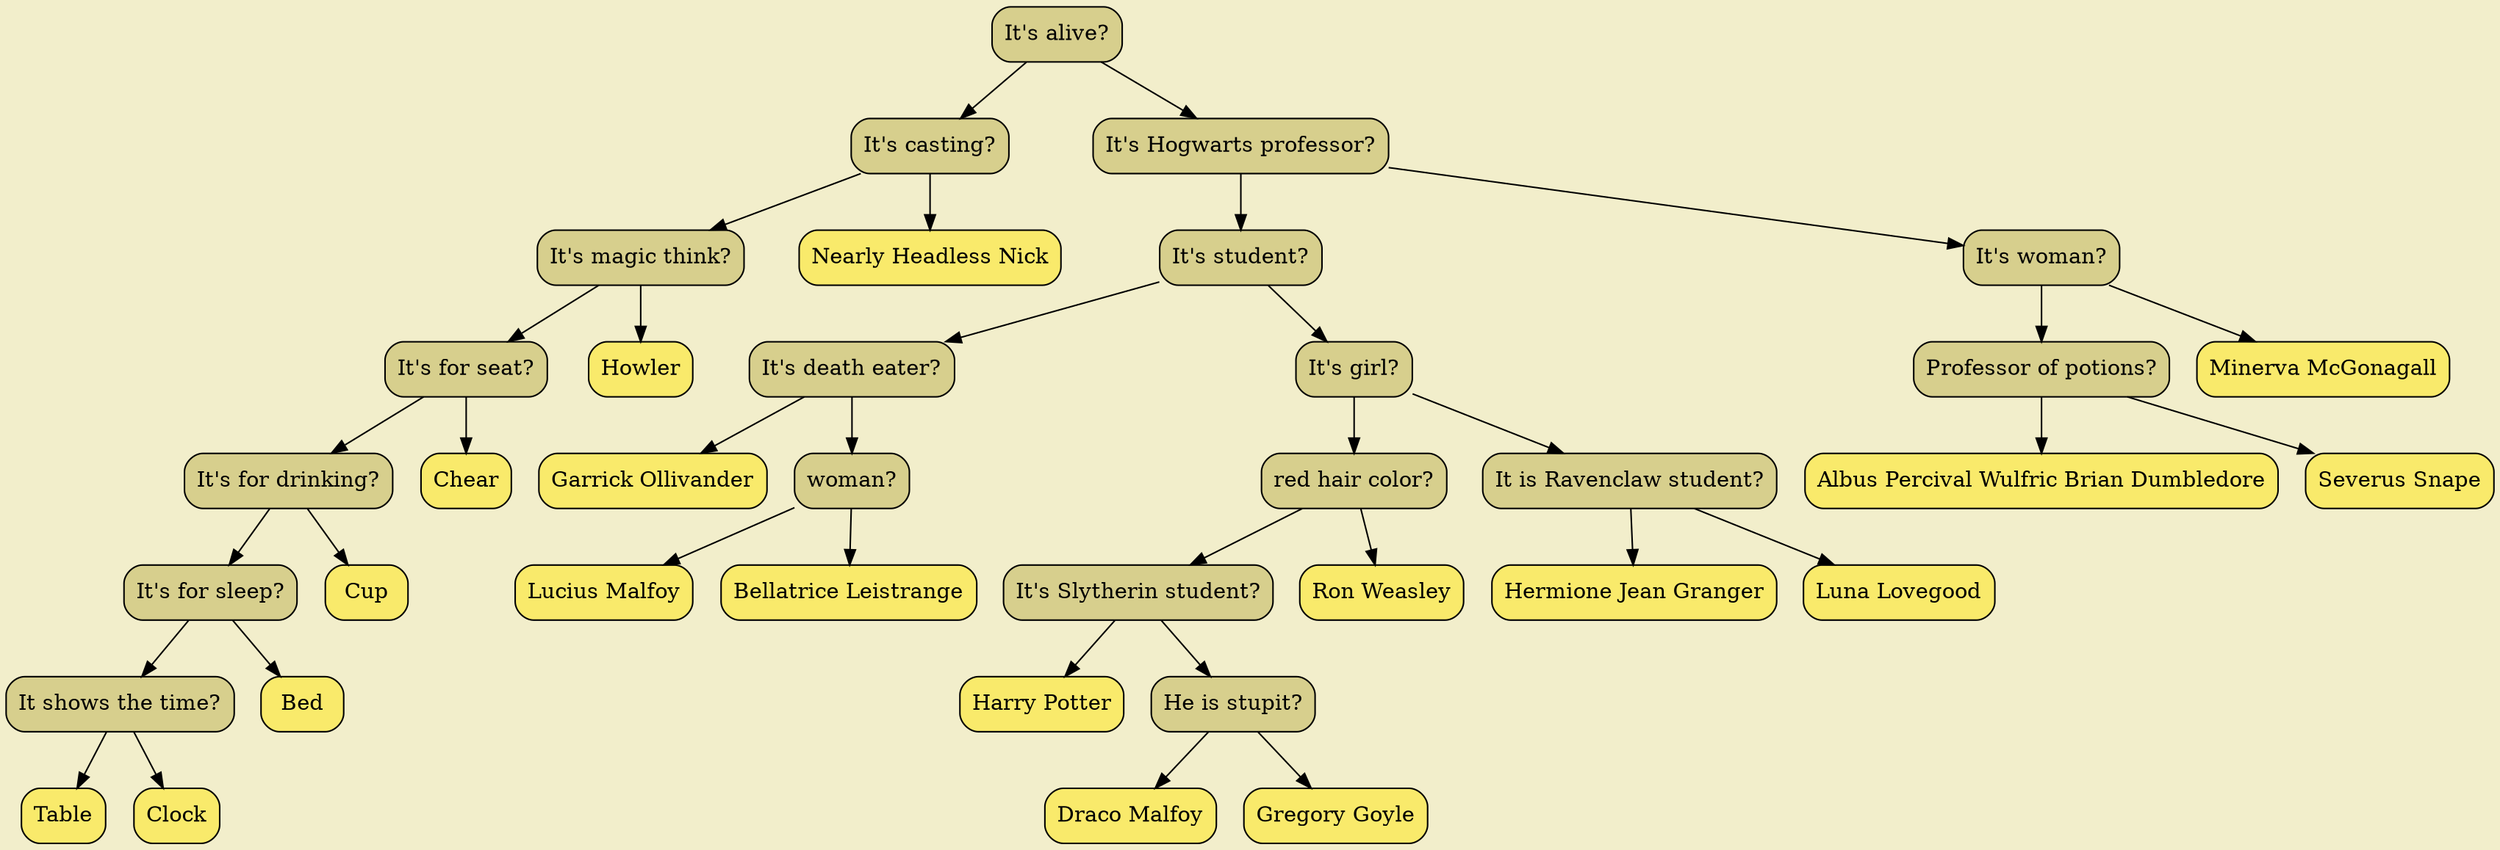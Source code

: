 digraph
{
bgcolor="#F2EECB";
rankdir = TB;
POINT_0x6048bbed38a0[shape=Mrecord, label = "It's alive?", style="filled",fillcolor="#D7CF8D"]
POINT_0x6048bbed3980[shape=Mrecord, label = "It's casting?", style="filled",fillcolor="#D7CF8D"]
POINT_0x6048bbed3a60[shape=Mrecord, label = "It's magic think?", style="filled",fillcolor="#D7CF8D"]
POINT_0x6048bbed3b40[shape=Mrecord, label = "It's for seat?", style="filled",fillcolor="#D7CF8D"]
POINT_0x6048bbed3c20[shape=Mrecord, label = "It's for drinking?", style="filled",fillcolor="#D7CF8D"]
POINT_0x6048bbed3d00[shape=Mrecord, label = "It's for sleep?", style="filled",fillcolor="#D7CF8D"]
POINT_0x6048bbed3de0[shape=Mrecord, label = "It shows the time?", style="filled",fillcolor="#D7CF8D"]
POINT_0x6048bbed3ec0[shape=Mrecord, label = "Table", style="filled",fillcolor="#F9EA6B"]
POINT_0x6048bbed3fa0[shape=Mrecord, label = "Clock", style="filled",fillcolor="#F9EA6B"]
POINT_0x6048bbed4080[shape=Mrecord, label = "Bed", style="filled",fillcolor="#F9EA6B"]
POINT_0x6048bbed4160[shape=Mrecord, label = "Cup", style="filled",fillcolor="#F9EA6B"]
POINT_0x6048bbed4240[shape=Mrecord, label = "Chear", style="filled",fillcolor="#F9EA6B"]
POINT_0x6048bbed4320[shape=Mrecord, label = "Howler", style="filled",fillcolor="#F9EA6B"]
POINT_0x6048bbed4400[shape=Mrecord, label = "Nearly Headless Nick", style="filled",fillcolor="#F9EA6B"]
POINT_0x6048bbed44e0[shape=Mrecord, label = "It's Hogwarts professor?", style="filled",fillcolor="#D7CF8D"]
POINT_0x6048bbed45c0[shape=Mrecord, label = "It's student?", style="filled",fillcolor="#D7CF8D"]
POINT_0x6048bbed46a0[shape=Mrecord, label = "It's death eater?", style="filled",fillcolor="#D7CF8D"]
POINT_0x6048bbed4780[shape=Mrecord, label = "Garrick Ollivander", style="filled",fillcolor="#F9EA6B"]
POINT_0x6048bbed4860[shape=Mrecord, label = "woman?", style="filled",fillcolor="#D7CF8D"]
POINT_0x6048bbed4940[shape=Mrecord, label = "Lucius Malfoy", style="filled",fillcolor="#F9EA6B"]
POINT_0x6048bbed4a20[shape=Mrecord, label = "Bellatrice Leistrange", style="filled",fillcolor="#F9EA6B"]
POINT_0x6048bbed4b00[shape=Mrecord, label = "It's girl?", style="filled",fillcolor="#D7CF8D"]
POINT_0x6048bbed4be0[shape=Mrecord, label = "red hair color?", style="filled",fillcolor="#D7CF8D"]
POINT_0x6048bbed4cc0[shape=Mrecord, label = "It's Slytherin student?", style="filled",fillcolor="#D7CF8D"]
POINT_0x6048bbed4da0[shape=Mrecord, label = "Harry Potter", style="filled",fillcolor="#F9EA6B"]
POINT_0x6048bbed4e80[shape=Mrecord, label = "He is stupit?", style="filled",fillcolor="#D7CF8D"]
POINT_0x6048bbed5c30[shape=Mrecord, label = "Draco Malfoy", style="filled",fillcolor="#F9EA6B"]
POINT_0x6048bbed5b50[shape=Mrecord, label = "Gregory Goyle", style="filled",fillcolor="#F9EA6B"]
POINT_0x6048bbed4f60[shape=Mrecord, label = "Ron Weasley", style="filled",fillcolor="#F9EA6B"]
POINT_0x6048bbed5040[shape=Mrecord, label = "It is Ravenclaw student?", style="filled",fillcolor="#D7CF8D"]
POINT_0x6048bbed5120[shape=Mrecord, label = "Hermione Jean Granger", style="filled",fillcolor="#F9EA6B"]
POINT_0x6048bbed5200[shape=Mrecord, label = "Luna Lovegood", style="filled",fillcolor="#F9EA6B"]
POINT_0x6048bbed52e0[shape=Mrecord, label = "It's woman?", style="filled",fillcolor="#D7CF8D"]
POINT_0x6048bbed53c0[shape=Mrecord, label = "Professor of potions?", style="filled",fillcolor="#D7CF8D"]
POINT_0x6048bbed54a0[shape=Mrecord, label = "Albus Percival Wulfric Brian Dumbledore", style="filled",fillcolor="#F9EA6B"]
POINT_0x6048bbed5580[shape=Mrecord, label = "Severus Snape", style="filled",fillcolor="#F9EA6B"]
POINT_0x6048bbed5660[shape=Mrecord, label = "Minerva McGonagall", style="filled",fillcolor="#F9EA6B"]
POINT_0x6048bbed38a0 -> POINT_0x6048bbed3980
POINT_0x6048bbed38a0 -> POINT_0x6048bbed44e0
POINT_0x6048bbed3980 -> POINT_0x6048bbed3a60
POINT_0x6048bbed3980 -> POINT_0x6048bbed4400
POINT_0x6048bbed3a60 -> POINT_0x6048bbed3b40
POINT_0x6048bbed3a60 -> POINT_0x6048bbed4320
POINT_0x6048bbed3b40 -> POINT_0x6048bbed3c20
POINT_0x6048bbed3b40 -> POINT_0x6048bbed4240
POINT_0x6048bbed3c20 -> POINT_0x6048bbed3d00
POINT_0x6048bbed3c20 -> POINT_0x6048bbed4160
POINT_0x6048bbed3d00 -> POINT_0x6048bbed3de0
POINT_0x6048bbed3d00 -> POINT_0x6048bbed4080
POINT_0x6048bbed3de0 -> POINT_0x6048bbed3ec0
POINT_0x6048bbed3de0 -> POINT_0x6048bbed3fa0
POINT_0x6048bbed44e0 -> POINT_0x6048bbed45c0
POINT_0x6048bbed44e0 -> POINT_0x6048bbed52e0
POINT_0x6048bbed45c0 -> POINT_0x6048bbed46a0
POINT_0x6048bbed45c0 -> POINT_0x6048bbed4b00
POINT_0x6048bbed46a0 -> POINT_0x6048bbed4780
POINT_0x6048bbed46a0 -> POINT_0x6048bbed4860
POINT_0x6048bbed4860 -> POINT_0x6048bbed4940
POINT_0x6048bbed4860 -> POINT_0x6048bbed4a20
POINT_0x6048bbed4b00 -> POINT_0x6048bbed4be0
POINT_0x6048bbed4b00 -> POINT_0x6048bbed5040
POINT_0x6048bbed4be0 -> POINT_0x6048bbed4cc0
POINT_0x6048bbed4be0 -> POINT_0x6048bbed4f60
POINT_0x6048bbed4cc0 -> POINT_0x6048bbed4da0
POINT_0x6048bbed4cc0 -> POINT_0x6048bbed4e80
POINT_0x6048bbed4e80 -> POINT_0x6048bbed5c30
POINT_0x6048bbed4e80 -> POINT_0x6048bbed5b50
POINT_0x6048bbed5040 -> POINT_0x6048bbed5120
POINT_0x6048bbed5040 -> POINT_0x6048bbed5200
POINT_0x6048bbed52e0 -> POINT_0x6048bbed53c0
POINT_0x6048bbed52e0 -> POINT_0x6048bbed5660
POINT_0x6048bbed53c0 -> POINT_0x6048bbed54a0
POINT_0x6048bbed53c0 -> POINT_0x6048bbed5580
}
